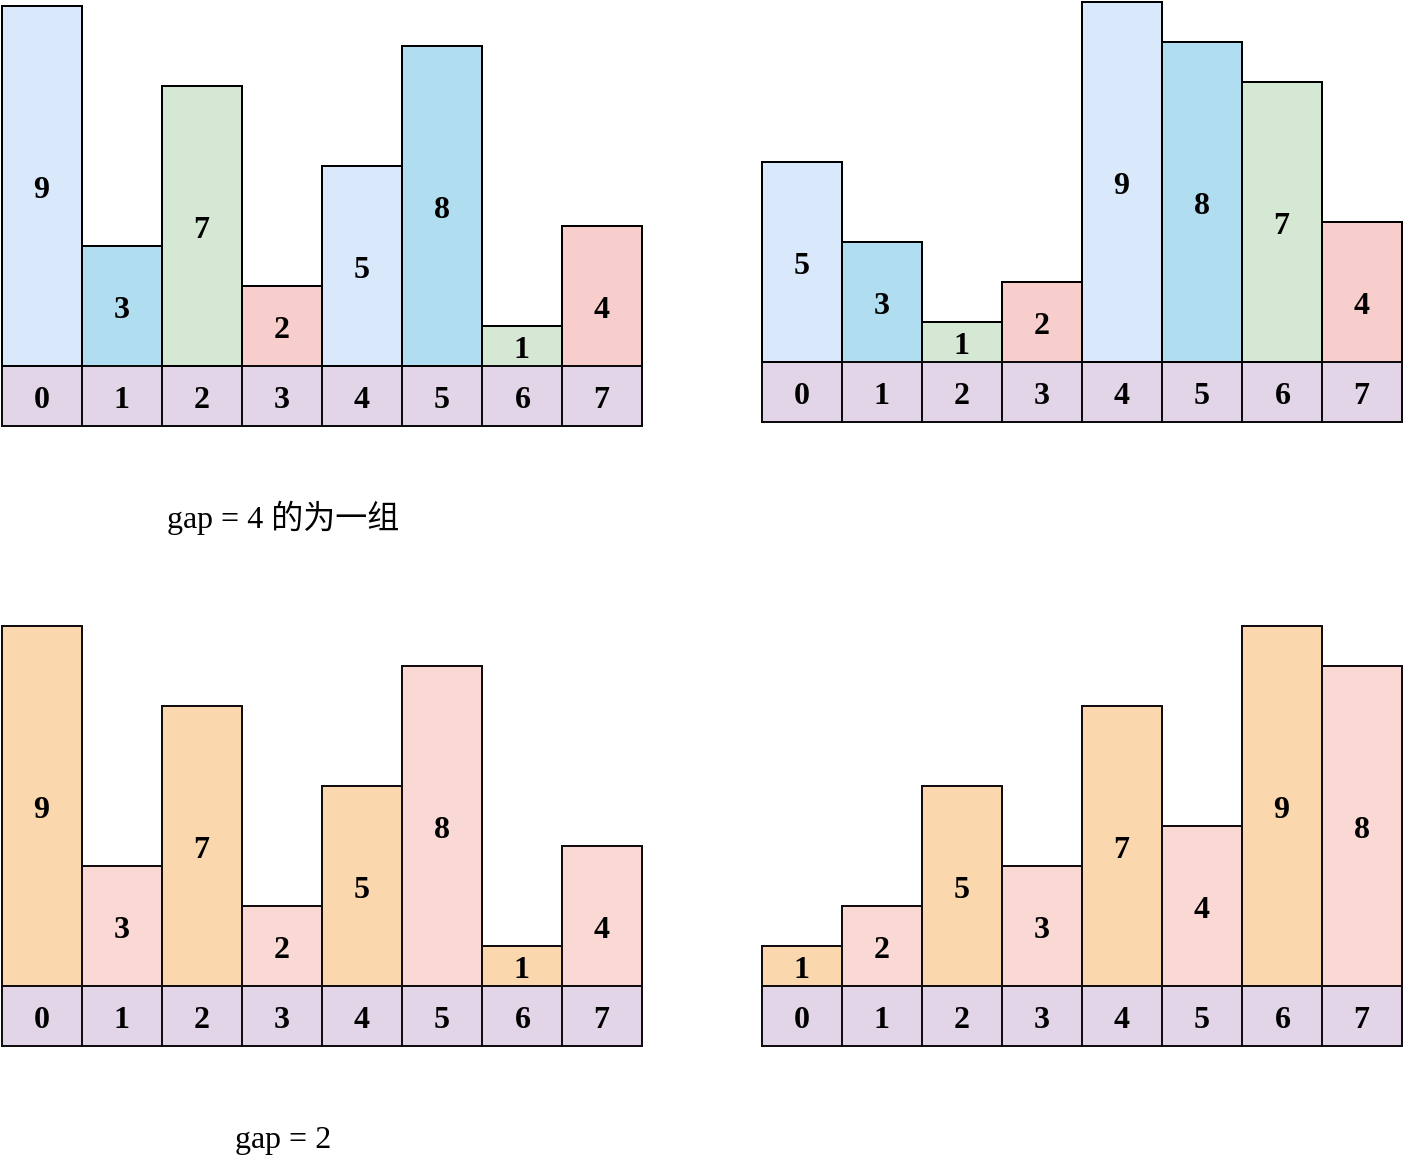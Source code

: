 <mxfile version="21.2.8" type="device">
  <diagram name="Page-1" id="ac0-5Axkzdwwxx8cRdzC">
    <mxGraphModel dx="2012" dy="772" grid="1" gridSize="10" guides="1" tooltips="1" connect="1" arrows="1" fold="1" page="1" pageScale="1" pageWidth="827" pageHeight="1169" math="0" shadow="0">
      <root>
        <mxCell id="0" />
        <mxCell id="1" parent="0" />
        <mxCell id="ugWdAH9gTy0CYIlYv7zM-1" value="&lt;font face=&quot;Verdana&quot; style=&quot;font-size: 16px;&quot;&gt;&lt;b&gt;0&lt;/b&gt;&lt;/font&gt;" style="rounded=0;whiteSpace=wrap;html=1;fillColor=#e1d5e7;strokeColor=#0d0c0d;" parent="1" vertex="1">
          <mxGeometry x="-720" y="240" width="40" height="30" as="geometry" />
        </mxCell>
        <mxCell id="ugWdAH9gTy0CYIlYv7zM-2" value="&lt;font face=&quot;Verdana&quot; style=&quot;font-size: 16px;&quot;&gt;&lt;b&gt;3&lt;/b&gt;&lt;/font&gt;" style="rounded=0;whiteSpace=wrap;html=1;fillColor=#b1ddf0;strokeColor=#000000;" parent="1" vertex="1">
          <mxGeometry x="-680" y="180" width="40" height="60" as="geometry" />
        </mxCell>
        <mxCell id="ugWdAH9gTy0CYIlYv7zM-3" value="&lt;font face=&quot;Verdana&quot; style=&quot;font-size: 16px;&quot;&gt;&lt;b&gt;2&lt;/b&gt;&lt;/font&gt;" style="rounded=0;whiteSpace=wrap;html=1;fillColor=#f8cecc;strokeColor=#000000;" parent="1" vertex="1">
          <mxGeometry x="-600" y="200" width="40" height="40" as="geometry" />
        </mxCell>
        <mxCell id="ugWdAH9gTy0CYIlYv7zM-4" value="&lt;font face=&quot;Verdana&quot; style=&quot;font-size: 16px;&quot;&gt;&lt;b&gt;1&lt;/b&gt;&lt;/font&gt;" style="rounded=0;whiteSpace=wrap;html=1;fillColor=#d5e8d4;strokeColor=#000000;" parent="1" vertex="1">
          <mxGeometry x="-480" y="220" width="40" height="20" as="geometry" />
        </mxCell>
        <mxCell id="ugWdAH9gTy0CYIlYv7zM-5" value="&lt;font face=&quot;Verdana&quot; style=&quot;font-size: 16px;&quot;&gt;&lt;b&gt;1&lt;/b&gt;&lt;/font&gt;" style="rounded=0;whiteSpace=wrap;html=1;fillColor=#e1d5e7;strokeColor=#0d0c0d;" parent="1" vertex="1">
          <mxGeometry x="-680" y="240" width="40" height="30" as="geometry" />
        </mxCell>
        <mxCell id="ugWdAH9gTy0CYIlYv7zM-6" value="&lt;font face=&quot;Verdana&quot; style=&quot;font-size: 16px;&quot;&gt;&lt;b&gt;2&lt;/b&gt;&lt;/font&gt;" style="rounded=0;whiteSpace=wrap;html=1;fillColor=#e1d5e7;strokeColor=#0d0c0d;" parent="1" vertex="1">
          <mxGeometry x="-640" y="240" width="40" height="30" as="geometry" />
        </mxCell>
        <mxCell id="DwyBziVhjBW1dfS6EaBD-1" value="&lt;font face=&quot;Verdana&quot; style=&quot;font-size: 16px;&quot;&gt;&lt;b&gt;3&lt;/b&gt;&lt;/font&gt;" style="rounded=0;whiteSpace=wrap;html=1;fillColor=#e1d5e7;strokeColor=#0d0c0d;" parent="1" vertex="1">
          <mxGeometry x="-600" y="240" width="40" height="30" as="geometry" />
        </mxCell>
        <mxCell id="DwyBziVhjBW1dfS6EaBD-2" value="&lt;font face=&quot;Verdana&quot; style=&quot;font-size: 16px;&quot;&gt;&lt;b&gt;4&lt;/b&gt;&lt;/font&gt;" style="rounded=0;whiteSpace=wrap;html=1;fillColor=#e1d5e7;strokeColor=#0d0c0d;" parent="1" vertex="1">
          <mxGeometry x="-560" y="240" width="40" height="30" as="geometry" />
        </mxCell>
        <mxCell id="DwyBziVhjBW1dfS6EaBD-3" value="&lt;font face=&quot;Verdana&quot; style=&quot;font-size: 16px;&quot;&gt;&lt;b&gt;5&lt;/b&gt;&lt;/font&gt;" style="rounded=0;whiteSpace=wrap;html=1;fillColor=#e1d5e7;strokeColor=#0d0c0d;" parent="1" vertex="1">
          <mxGeometry x="-520" y="240" width="40" height="30" as="geometry" />
        </mxCell>
        <mxCell id="DwyBziVhjBW1dfS6EaBD-5" value="&lt;font face=&quot;Verdana&quot; style=&quot;font-size: 16px;&quot;&gt;&lt;b&gt;4&lt;/b&gt;&lt;/font&gt;" style="rounded=0;whiteSpace=wrap;html=1;fillColor=#f8cecc;strokeColor=#000000;" parent="1" vertex="1">
          <mxGeometry x="-440" y="170" width="40" height="80" as="geometry" />
        </mxCell>
        <mxCell id="DwyBziVhjBW1dfS6EaBD-6" value="&lt;font face=&quot;Verdana&quot;&gt;&lt;span style=&quot;font-size: 16px;&quot;&gt;&lt;b&gt;5&lt;/b&gt;&lt;/span&gt;&lt;/font&gt;" style="rounded=0;whiteSpace=wrap;html=1;fillColor=#dae8fc;strokeColor=#000000;" parent="1" vertex="1">
          <mxGeometry x="-560" y="140" width="40" height="100" as="geometry" />
        </mxCell>
        <mxCell id="DwyBziVhjBW1dfS6EaBD-7" value="&lt;font face=&quot;Verdana&quot;&gt;&lt;span style=&quot;font-size: 16px;&quot;&gt;&lt;b&gt;9&lt;/b&gt;&lt;/span&gt;&lt;/font&gt;" style="rounded=0;whiteSpace=wrap;html=1;fillColor=#dae8fc;strokeColor=#000000;" parent="1" vertex="1">
          <mxGeometry x="-720" y="60" width="40" height="180" as="geometry" />
        </mxCell>
        <mxCell id="Awt-DgbT7jhiaurr5O_n-1" value="&lt;font face=&quot;Verdana&quot; style=&quot;font-size: 16px;&quot;&gt;&lt;b&gt;6&lt;/b&gt;&lt;/font&gt;" style="rounded=0;whiteSpace=wrap;html=1;fillColor=#e1d5e7;strokeColor=#0d0c0d;" vertex="1" parent="1">
          <mxGeometry x="-480" y="240" width="41" height="30" as="geometry" />
        </mxCell>
        <mxCell id="Awt-DgbT7jhiaurr5O_n-2" value="&lt;font face=&quot;Verdana&quot; style=&quot;font-size: 16px;&quot;&gt;&lt;b&gt;7&lt;/b&gt;&lt;/font&gt;" style="rounded=0;whiteSpace=wrap;html=1;fillColor=#e1d5e7;strokeColor=#0d0c0d;" vertex="1" parent="1">
          <mxGeometry x="-440" y="240" width="40" height="30" as="geometry" />
        </mxCell>
        <mxCell id="Awt-DgbT7jhiaurr5O_n-3" value="&lt;font face=&quot;Verdana&quot;&gt;&lt;span style=&quot;font-size: 16px;&quot;&gt;&lt;b&gt;7&lt;/b&gt;&lt;/span&gt;&lt;/font&gt;" style="rounded=0;whiteSpace=wrap;html=1;fillColor=#d5e8d4;strokeColor=#000000;" vertex="1" parent="1">
          <mxGeometry x="-640" y="100" width="40" height="140" as="geometry" />
        </mxCell>
        <mxCell id="Awt-DgbT7jhiaurr5O_n-4" value="&lt;font face=&quot;Verdana&quot;&gt;&lt;span style=&quot;font-size: 16px;&quot;&gt;&lt;b&gt;8&lt;/b&gt;&lt;/span&gt;&lt;/font&gt;" style="rounded=0;whiteSpace=wrap;html=1;fillColor=#b1ddf0;strokeColor=#000000;" vertex="1" parent="1">
          <mxGeometry x="-520" y="80" width="40" height="160" as="geometry" />
        </mxCell>
        <mxCell id="Awt-DgbT7jhiaurr5O_n-6" value="&lt;font style=&quot;font-size: 16px;&quot; face=&quot;Verdana&quot;&gt;gap = 4 的为一组&lt;/font&gt;" style="text;html=1;align=center;verticalAlign=middle;resizable=0;points=[];autosize=1;strokeColor=none;fillColor=none;" vertex="1" parent="1">
          <mxGeometry x="-660" y="300" width="160" height="30" as="geometry" />
        </mxCell>
        <mxCell id="Awt-DgbT7jhiaurr5O_n-7" value="&lt;font face=&quot;Verdana&quot; style=&quot;font-size: 16px;&quot;&gt;&lt;b&gt;0&lt;/b&gt;&lt;/font&gt;" style="rounded=0;whiteSpace=wrap;html=1;fillColor=#e1d5e7;strokeColor=#0d0c0d;" vertex="1" parent="1">
          <mxGeometry x="-340" y="238" width="40" height="30" as="geometry" />
        </mxCell>
        <mxCell id="Awt-DgbT7jhiaurr5O_n-8" value="&lt;font face=&quot;Verdana&quot; style=&quot;font-size: 16px;&quot;&gt;&lt;b&gt;3&lt;/b&gt;&lt;/font&gt;" style="rounded=0;whiteSpace=wrap;html=1;fillColor=#b1ddf0;strokeColor=#000000;" vertex="1" parent="1">
          <mxGeometry x="-300" y="178" width="40" height="60" as="geometry" />
        </mxCell>
        <mxCell id="Awt-DgbT7jhiaurr5O_n-9" value="&lt;font face=&quot;Verdana&quot; style=&quot;font-size: 16px;&quot;&gt;&lt;b&gt;2&lt;/b&gt;&lt;/font&gt;" style="rounded=0;whiteSpace=wrap;html=1;fillColor=#f8cecc;strokeColor=#000000;" vertex="1" parent="1">
          <mxGeometry x="-220" y="198" width="40" height="40" as="geometry" />
        </mxCell>
        <mxCell id="Awt-DgbT7jhiaurr5O_n-10" value="&lt;font face=&quot;Verdana&quot; style=&quot;font-size: 16px;&quot;&gt;&lt;b&gt;1&lt;/b&gt;&lt;/font&gt;" style="rounded=0;whiteSpace=wrap;html=1;fillColor=#d5e8d4;strokeColor=#000000;" vertex="1" parent="1">
          <mxGeometry x="-260" y="218" width="40" height="20" as="geometry" />
        </mxCell>
        <mxCell id="Awt-DgbT7jhiaurr5O_n-11" value="&lt;font face=&quot;Verdana&quot; style=&quot;font-size: 16px;&quot;&gt;&lt;b&gt;1&lt;/b&gt;&lt;/font&gt;" style="rounded=0;whiteSpace=wrap;html=1;fillColor=#e1d5e7;strokeColor=#0d0c0d;" vertex="1" parent="1">
          <mxGeometry x="-300" y="238" width="40" height="30" as="geometry" />
        </mxCell>
        <mxCell id="Awt-DgbT7jhiaurr5O_n-12" value="&lt;font face=&quot;Verdana&quot; style=&quot;font-size: 16px;&quot;&gt;&lt;b&gt;2&lt;/b&gt;&lt;/font&gt;" style="rounded=0;whiteSpace=wrap;html=1;fillColor=#e1d5e7;strokeColor=#0d0c0d;" vertex="1" parent="1">
          <mxGeometry x="-260" y="238" width="40" height="30" as="geometry" />
        </mxCell>
        <mxCell id="Awt-DgbT7jhiaurr5O_n-13" value="&lt;font face=&quot;Verdana&quot; style=&quot;font-size: 16px;&quot;&gt;&lt;b&gt;3&lt;/b&gt;&lt;/font&gt;" style="rounded=0;whiteSpace=wrap;html=1;fillColor=#e1d5e7;strokeColor=#0d0c0d;" vertex="1" parent="1">
          <mxGeometry x="-220" y="238" width="40" height="30" as="geometry" />
        </mxCell>
        <mxCell id="Awt-DgbT7jhiaurr5O_n-14" value="&lt;font face=&quot;Verdana&quot; style=&quot;font-size: 16px;&quot;&gt;&lt;b&gt;4&lt;/b&gt;&lt;/font&gt;" style="rounded=0;whiteSpace=wrap;html=1;fillColor=#e1d5e7;strokeColor=#0d0c0d;" vertex="1" parent="1">
          <mxGeometry x="-180" y="238" width="40" height="30" as="geometry" />
        </mxCell>
        <mxCell id="Awt-DgbT7jhiaurr5O_n-15" value="&lt;font face=&quot;Verdana&quot; style=&quot;font-size: 16px;&quot;&gt;&lt;b&gt;5&lt;/b&gt;&lt;/font&gt;" style="rounded=0;whiteSpace=wrap;html=1;fillColor=#e1d5e7;strokeColor=#0d0c0d;" vertex="1" parent="1">
          <mxGeometry x="-140" y="238" width="40" height="30" as="geometry" />
        </mxCell>
        <mxCell id="Awt-DgbT7jhiaurr5O_n-16" value="&lt;font face=&quot;Verdana&quot; style=&quot;font-size: 16px;&quot;&gt;&lt;b&gt;4&lt;/b&gt;&lt;/font&gt;" style="rounded=0;whiteSpace=wrap;html=1;fillColor=#f8cecc;strokeColor=#000000;" vertex="1" parent="1">
          <mxGeometry x="-60" y="168" width="40" height="80" as="geometry" />
        </mxCell>
        <mxCell id="Awt-DgbT7jhiaurr5O_n-17" value="&lt;font face=&quot;Verdana&quot;&gt;&lt;span style=&quot;font-size: 16px;&quot;&gt;&lt;b&gt;5&lt;/b&gt;&lt;/span&gt;&lt;/font&gt;" style="rounded=0;whiteSpace=wrap;html=1;fillColor=#dae8fc;strokeColor=#000000;" vertex="1" parent="1">
          <mxGeometry x="-340" y="138" width="40" height="100" as="geometry" />
        </mxCell>
        <mxCell id="Awt-DgbT7jhiaurr5O_n-18" value="&lt;font face=&quot;Verdana&quot;&gt;&lt;span style=&quot;font-size: 16px;&quot;&gt;&lt;b&gt;9&lt;/b&gt;&lt;/span&gt;&lt;/font&gt;" style="rounded=0;whiteSpace=wrap;html=1;fillColor=#dae8fc;strokeColor=#000000;" vertex="1" parent="1">
          <mxGeometry x="-180" y="58" width="40" height="180" as="geometry" />
        </mxCell>
        <mxCell id="Awt-DgbT7jhiaurr5O_n-19" value="&lt;font face=&quot;Verdana&quot; style=&quot;font-size: 16px;&quot;&gt;&lt;b&gt;6&lt;/b&gt;&lt;/font&gt;" style="rounded=0;whiteSpace=wrap;html=1;fillColor=#e1d5e7;strokeColor=#0d0c0d;" vertex="1" parent="1">
          <mxGeometry x="-100" y="238" width="41" height="30" as="geometry" />
        </mxCell>
        <mxCell id="Awt-DgbT7jhiaurr5O_n-20" value="&lt;font face=&quot;Verdana&quot; style=&quot;font-size: 16px;&quot;&gt;&lt;b&gt;7&lt;/b&gt;&lt;/font&gt;" style="rounded=0;whiteSpace=wrap;html=1;fillColor=#e1d5e7;strokeColor=#0d0c0d;" vertex="1" parent="1">
          <mxGeometry x="-60" y="238" width="40" height="30" as="geometry" />
        </mxCell>
        <mxCell id="Awt-DgbT7jhiaurr5O_n-21" value="&lt;font face=&quot;Verdana&quot;&gt;&lt;span style=&quot;font-size: 16px;&quot;&gt;&lt;b&gt;7&lt;/b&gt;&lt;/span&gt;&lt;/font&gt;" style="rounded=0;whiteSpace=wrap;html=1;fillColor=#d5e8d4;strokeColor=#000000;" vertex="1" parent="1">
          <mxGeometry x="-100" y="98" width="40" height="140" as="geometry" />
        </mxCell>
        <mxCell id="Awt-DgbT7jhiaurr5O_n-22" value="&lt;font face=&quot;Verdana&quot;&gt;&lt;span style=&quot;font-size: 16px;&quot;&gt;&lt;b&gt;8&lt;/b&gt;&lt;/span&gt;&lt;/font&gt;" style="rounded=0;whiteSpace=wrap;html=1;fillColor=#b1ddf0;strokeColor=#000000;" vertex="1" parent="1">
          <mxGeometry x="-140" y="78" width="40" height="160" as="geometry" />
        </mxCell>
        <mxCell id="Awt-DgbT7jhiaurr5O_n-27" value="&lt;font face=&quot;Verdana&quot; style=&quot;font-size: 16px;&quot;&gt;&lt;b&gt;0&lt;/b&gt;&lt;/font&gt;" style="rounded=0;whiteSpace=wrap;html=1;fillColor=#e1d5e7;strokeColor=#110d11;" vertex="1" parent="1">
          <mxGeometry x="-720" y="550" width="40" height="30" as="geometry" />
        </mxCell>
        <mxCell id="Awt-DgbT7jhiaurr5O_n-28" value="&lt;font face=&quot;Verdana&quot; style=&quot;font-size: 16px;&quot;&gt;&lt;b&gt;3&lt;/b&gt;&lt;/font&gt;" style="rounded=0;whiteSpace=wrap;html=1;fillColor=#fad9d5;strokeColor=#110d11;" vertex="1" parent="1">
          <mxGeometry x="-680" y="490" width="40" height="60" as="geometry" />
        </mxCell>
        <mxCell id="Awt-DgbT7jhiaurr5O_n-29" value="&lt;font face=&quot;Verdana&quot; style=&quot;font-size: 16px;&quot;&gt;&lt;b&gt;2&lt;/b&gt;&lt;/font&gt;" style="rounded=0;whiteSpace=wrap;html=1;fillColor=#fad9d5;strokeColor=#110d11;" vertex="1" parent="1">
          <mxGeometry x="-600" y="510" width="40" height="40" as="geometry" />
        </mxCell>
        <mxCell id="Awt-DgbT7jhiaurr5O_n-30" value="&lt;font face=&quot;Verdana&quot; style=&quot;font-size: 16px;&quot;&gt;&lt;b&gt;1&lt;/b&gt;&lt;/font&gt;" style="rounded=0;whiteSpace=wrap;html=1;fillColor=#fad7ac;strokeColor=#110d11;" vertex="1" parent="1">
          <mxGeometry x="-480" y="530" width="40" height="20" as="geometry" />
        </mxCell>
        <mxCell id="Awt-DgbT7jhiaurr5O_n-31" value="&lt;font face=&quot;Verdana&quot; style=&quot;font-size: 16px;&quot;&gt;&lt;b&gt;1&lt;/b&gt;&lt;/font&gt;" style="rounded=0;whiteSpace=wrap;html=1;fillColor=#e1d5e7;strokeColor=#110d11;" vertex="1" parent="1">
          <mxGeometry x="-680" y="550" width="40" height="30" as="geometry" />
        </mxCell>
        <mxCell id="Awt-DgbT7jhiaurr5O_n-32" value="&lt;font face=&quot;Verdana&quot; style=&quot;font-size: 16px;&quot;&gt;&lt;b&gt;2&lt;/b&gt;&lt;/font&gt;" style="rounded=0;whiteSpace=wrap;html=1;fillColor=#e1d5e7;strokeColor=#110d11;" vertex="1" parent="1">
          <mxGeometry x="-640" y="550" width="40" height="30" as="geometry" />
        </mxCell>
        <mxCell id="Awt-DgbT7jhiaurr5O_n-33" value="&lt;font face=&quot;Verdana&quot; style=&quot;font-size: 16px;&quot;&gt;&lt;b&gt;3&lt;/b&gt;&lt;/font&gt;" style="rounded=0;whiteSpace=wrap;html=1;fillColor=#e1d5e7;strokeColor=#110d11;" vertex="1" parent="1">
          <mxGeometry x="-600" y="550" width="40" height="30" as="geometry" />
        </mxCell>
        <mxCell id="Awt-DgbT7jhiaurr5O_n-34" value="&lt;font face=&quot;Verdana&quot; style=&quot;font-size: 16px;&quot;&gt;&lt;b&gt;4&lt;/b&gt;&lt;/font&gt;" style="rounded=0;whiteSpace=wrap;html=1;fillColor=#e1d5e7;strokeColor=#110d11;" vertex="1" parent="1">
          <mxGeometry x="-560" y="550" width="40" height="30" as="geometry" />
        </mxCell>
        <mxCell id="Awt-DgbT7jhiaurr5O_n-35" value="&lt;font face=&quot;Verdana&quot; style=&quot;font-size: 16px;&quot;&gt;&lt;b&gt;5&lt;/b&gt;&lt;/font&gt;" style="rounded=0;whiteSpace=wrap;html=1;fillColor=#e1d5e7;strokeColor=#110d11;" vertex="1" parent="1">
          <mxGeometry x="-520" y="550" width="40" height="30" as="geometry" />
        </mxCell>
        <mxCell id="Awt-DgbT7jhiaurr5O_n-36" value="&lt;font face=&quot;Verdana&quot; style=&quot;font-size: 16px;&quot;&gt;&lt;b&gt;4&lt;/b&gt;&lt;/font&gt;" style="rounded=0;whiteSpace=wrap;html=1;fillColor=#fad9d5;strokeColor=#110d11;" vertex="1" parent="1">
          <mxGeometry x="-440" y="480" width="40" height="80" as="geometry" />
        </mxCell>
        <mxCell id="Awt-DgbT7jhiaurr5O_n-37" value="&lt;font face=&quot;Verdana&quot;&gt;&lt;span style=&quot;font-size: 16px;&quot;&gt;&lt;b&gt;5&lt;/b&gt;&lt;/span&gt;&lt;/font&gt;" style="rounded=0;whiteSpace=wrap;html=1;fillColor=#fad7ac;strokeColor=#110d11;" vertex="1" parent="1">
          <mxGeometry x="-560" y="450" width="40" height="100" as="geometry" />
        </mxCell>
        <mxCell id="Awt-DgbT7jhiaurr5O_n-38" value="&lt;font face=&quot;Verdana&quot;&gt;&lt;span style=&quot;font-size: 16px;&quot;&gt;&lt;b&gt;9&lt;/b&gt;&lt;/span&gt;&lt;/font&gt;" style="rounded=0;whiteSpace=wrap;html=1;fillColor=#fad7ac;strokeColor=#110d11;" vertex="1" parent="1">
          <mxGeometry x="-720" y="370" width="40" height="180" as="geometry" />
        </mxCell>
        <mxCell id="Awt-DgbT7jhiaurr5O_n-39" value="&lt;font face=&quot;Verdana&quot; style=&quot;font-size: 16px;&quot;&gt;&lt;b&gt;6&lt;/b&gt;&lt;/font&gt;" style="rounded=0;whiteSpace=wrap;html=1;fillColor=#e1d5e7;strokeColor=#110d11;" vertex="1" parent="1">
          <mxGeometry x="-480" y="550" width="41" height="30" as="geometry" />
        </mxCell>
        <mxCell id="Awt-DgbT7jhiaurr5O_n-40" value="&lt;font face=&quot;Verdana&quot; style=&quot;font-size: 16px;&quot;&gt;&lt;b&gt;7&lt;/b&gt;&lt;/font&gt;" style="rounded=0;whiteSpace=wrap;html=1;fillColor=#e1d5e7;strokeColor=#110d11;" vertex="1" parent="1">
          <mxGeometry x="-440" y="550" width="40" height="30" as="geometry" />
        </mxCell>
        <mxCell id="Awt-DgbT7jhiaurr5O_n-41" value="&lt;font face=&quot;Verdana&quot;&gt;&lt;span style=&quot;font-size: 16px;&quot;&gt;&lt;b&gt;7&lt;/b&gt;&lt;/span&gt;&lt;/font&gt;" style="rounded=0;whiteSpace=wrap;html=1;fillColor=#fad7ac;strokeColor=#110d11;" vertex="1" parent="1">
          <mxGeometry x="-640" y="410" width="40" height="140" as="geometry" />
        </mxCell>
        <mxCell id="Awt-DgbT7jhiaurr5O_n-42" value="&lt;font face=&quot;Verdana&quot;&gt;&lt;span style=&quot;font-size: 16px;&quot;&gt;&lt;b&gt;8&lt;/b&gt;&lt;/span&gt;&lt;/font&gt;" style="rounded=0;whiteSpace=wrap;html=1;fillColor=#fad9d5;strokeColor=#110d11;" vertex="1" parent="1">
          <mxGeometry x="-520" y="390" width="40" height="160" as="geometry" />
        </mxCell>
        <mxCell id="Awt-DgbT7jhiaurr5O_n-43" value="&lt;font style=&quot;font-size: 16px;&quot; face=&quot;Verdana&quot;&gt;gap = 2&lt;/font&gt;" style="text;html=1;align=center;verticalAlign=middle;resizable=0;points=[];autosize=1;strokeColor=none;fillColor=none;" vertex="1" parent="1">
          <mxGeometry x="-625" y="610" width="90" height="30" as="geometry" />
        </mxCell>
        <mxCell id="Awt-DgbT7jhiaurr5O_n-44" value="&lt;font face=&quot;Verdana&quot; style=&quot;font-size: 16px;&quot;&gt;&lt;b&gt;0&lt;/b&gt;&lt;/font&gt;" style="rounded=0;whiteSpace=wrap;html=1;fillColor=#e1d5e7;strokeColor=#110d11;" vertex="1" parent="1">
          <mxGeometry x="-340" y="550" width="40" height="30" as="geometry" />
        </mxCell>
        <mxCell id="Awt-DgbT7jhiaurr5O_n-45" value="&lt;font face=&quot;Verdana&quot; style=&quot;font-size: 16px;&quot;&gt;&lt;b&gt;3&lt;/b&gt;&lt;/font&gt;" style="rounded=0;whiteSpace=wrap;html=1;fillColor=#fad9d5;strokeColor=#110d11;" vertex="1" parent="1">
          <mxGeometry x="-220" y="490" width="40" height="60" as="geometry" />
        </mxCell>
        <mxCell id="Awt-DgbT7jhiaurr5O_n-46" value="&lt;font face=&quot;Verdana&quot; style=&quot;font-size: 16px;&quot;&gt;&lt;b&gt;2&lt;/b&gt;&lt;/font&gt;" style="rounded=0;whiteSpace=wrap;html=1;fillColor=#fad9d5;strokeColor=#110d11;" vertex="1" parent="1">
          <mxGeometry x="-300" y="510" width="40" height="40" as="geometry" />
        </mxCell>
        <mxCell id="Awt-DgbT7jhiaurr5O_n-47" value="&lt;font face=&quot;Verdana&quot; style=&quot;font-size: 16px;&quot;&gt;&lt;b&gt;1&lt;/b&gt;&lt;/font&gt;" style="rounded=0;whiteSpace=wrap;html=1;fillColor=#fad7ac;strokeColor=#110d11;" vertex="1" parent="1">
          <mxGeometry x="-340" y="530" width="40" height="20" as="geometry" />
        </mxCell>
        <mxCell id="Awt-DgbT7jhiaurr5O_n-48" value="&lt;font face=&quot;Verdana&quot; style=&quot;font-size: 16px;&quot;&gt;&lt;b&gt;1&lt;/b&gt;&lt;/font&gt;" style="rounded=0;whiteSpace=wrap;html=1;fillColor=#e1d5e7;strokeColor=#110d11;" vertex="1" parent="1">
          <mxGeometry x="-300" y="550" width="40" height="30" as="geometry" />
        </mxCell>
        <mxCell id="Awt-DgbT7jhiaurr5O_n-49" value="&lt;font face=&quot;Verdana&quot; style=&quot;font-size: 16px;&quot;&gt;&lt;b&gt;2&lt;/b&gt;&lt;/font&gt;" style="rounded=0;whiteSpace=wrap;html=1;fillColor=#e1d5e7;strokeColor=#110d11;" vertex="1" parent="1">
          <mxGeometry x="-260" y="550" width="40" height="30" as="geometry" />
        </mxCell>
        <mxCell id="Awt-DgbT7jhiaurr5O_n-50" value="&lt;font face=&quot;Verdana&quot; style=&quot;font-size: 16px;&quot;&gt;&lt;b&gt;3&lt;/b&gt;&lt;/font&gt;" style="rounded=0;whiteSpace=wrap;html=1;fillColor=#e1d5e7;strokeColor=#110d11;" vertex="1" parent="1">
          <mxGeometry x="-220" y="550" width="40" height="30" as="geometry" />
        </mxCell>
        <mxCell id="Awt-DgbT7jhiaurr5O_n-51" value="&lt;font face=&quot;Verdana&quot; style=&quot;font-size: 16px;&quot;&gt;&lt;b&gt;4&lt;/b&gt;&lt;/font&gt;" style="rounded=0;whiteSpace=wrap;html=1;fillColor=#e1d5e7;strokeColor=#110d11;" vertex="1" parent="1">
          <mxGeometry x="-180" y="550" width="40" height="30" as="geometry" />
        </mxCell>
        <mxCell id="Awt-DgbT7jhiaurr5O_n-52" value="&lt;font face=&quot;Verdana&quot; style=&quot;font-size: 16px;&quot;&gt;&lt;b&gt;5&lt;/b&gt;&lt;/font&gt;" style="rounded=0;whiteSpace=wrap;html=1;fillColor=#e1d5e7;strokeColor=#110d11;" vertex="1" parent="1">
          <mxGeometry x="-140" y="550" width="40" height="30" as="geometry" />
        </mxCell>
        <mxCell id="Awt-DgbT7jhiaurr5O_n-53" value="&lt;font face=&quot;Verdana&quot; style=&quot;font-size: 16px;&quot;&gt;&lt;b&gt;4&lt;/b&gt;&lt;/font&gt;" style="rounded=0;whiteSpace=wrap;html=1;fillColor=#fad9d5;strokeColor=#110d11;" vertex="1" parent="1">
          <mxGeometry x="-140" y="470" width="40" height="80" as="geometry" />
        </mxCell>
        <mxCell id="Awt-DgbT7jhiaurr5O_n-54" value="&lt;font face=&quot;Verdana&quot;&gt;&lt;span style=&quot;font-size: 16px;&quot;&gt;&lt;b&gt;5&lt;/b&gt;&lt;/span&gt;&lt;/font&gt;" style="rounded=0;whiteSpace=wrap;html=1;fillColor=#fad7ac;strokeColor=#110d11;" vertex="1" parent="1">
          <mxGeometry x="-260" y="450" width="40" height="100" as="geometry" />
        </mxCell>
        <mxCell id="Awt-DgbT7jhiaurr5O_n-55" value="&lt;font face=&quot;Verdana&quot;&gt;&lt;span style=&quot;font-size: 16px;&quot;&gt;&lt;b&gt;9&lt;/b&gt;&lt;/span&gt;&lt;/font&gt;" style="rounded=0;whiteSpace=wrap;html=1;fillColor=#fad7ac;strokeColor=#110d11;" vertex="1" parent="1">
          <mxGeometry x="-100" y="370" width="40" height="180" as="geometry" />
        </mxCell>
        <mxCell id="Awt-DgbT7jhiaurr5O_n-56" value="&lt;font face=&quot;Verdana&quot; style=&quot;font-size: 16px;&quot;&gt;&lt;b&gt;6&lt;/b&gt;&lt;/font&gt;" style="rounded=0;whiteSpace=wrap;html=1;fillColor=#e1d5e7;strokeColor=#110d11;" vertex="1" parent="1">
          <mxGeometry x="-100" y="550" width="41" height="30" as="geometry" />
        </mxCell>
        <mxCell id="Awt-DgbT7jhiaurr5O_n-57" value="&lt;font face=&quot;Verdana&quot; style=&quot;font-size: 16px;&quot;&gt;&lt;b&gt;7&lt;/b&gt;&lt;/font&gt;" style="rounded=0;whiteSpace=wrap;html=1;fillColor=#e1d5e7;strokeColor=#110d11;" vertex="1" parent="1">
          <mxGeometry x="-60" y="550" width="40" height="30" as="geometry" />
        </mxCell>
        <mxCell id="Awt-DgbT7jhiaurr5O_n-58" value="&lt;font face=&quot;Verdana&quot;&gt;&lt;span style=&quot;font-size: 16px;&quot;&gt;&lt;b&gt;7&lt;/b&gt;&lt;/span&gt;&lt;/font&gt;" style="rounded=0;whiteSpace=wrap;html=1;fillColor=#fad7ac;strokeColor=#110d11;" vertex="1" parent="1">
          <mxGeometry x="-180" y="410" width="40" height="140" as="geometry" />
        </mxCell>
        <mxCell id="Awt-DgbT7jhiaurr5O_n-59" value="&lt;font face=&quot;Verdana&quot;&gt;&lt;span style=&quot;font-size: 16px;&quot;&gt;&lt;b&gt;8&lt;/b&gt;&lt;/span&gt;&lt;/font&gt;" style="rounded=0;whiteSpace=wrap;html=1;fillColor=#fad9d5;strokeColor=#110d11;" vertex="1" parent="1">
          <mxGeometry x="-60" y="390" width="40" height="160" as="geometry" />
        </mxCell>
      </root>
    </mxGraphModel>
  </diagram>
</mxfile>
